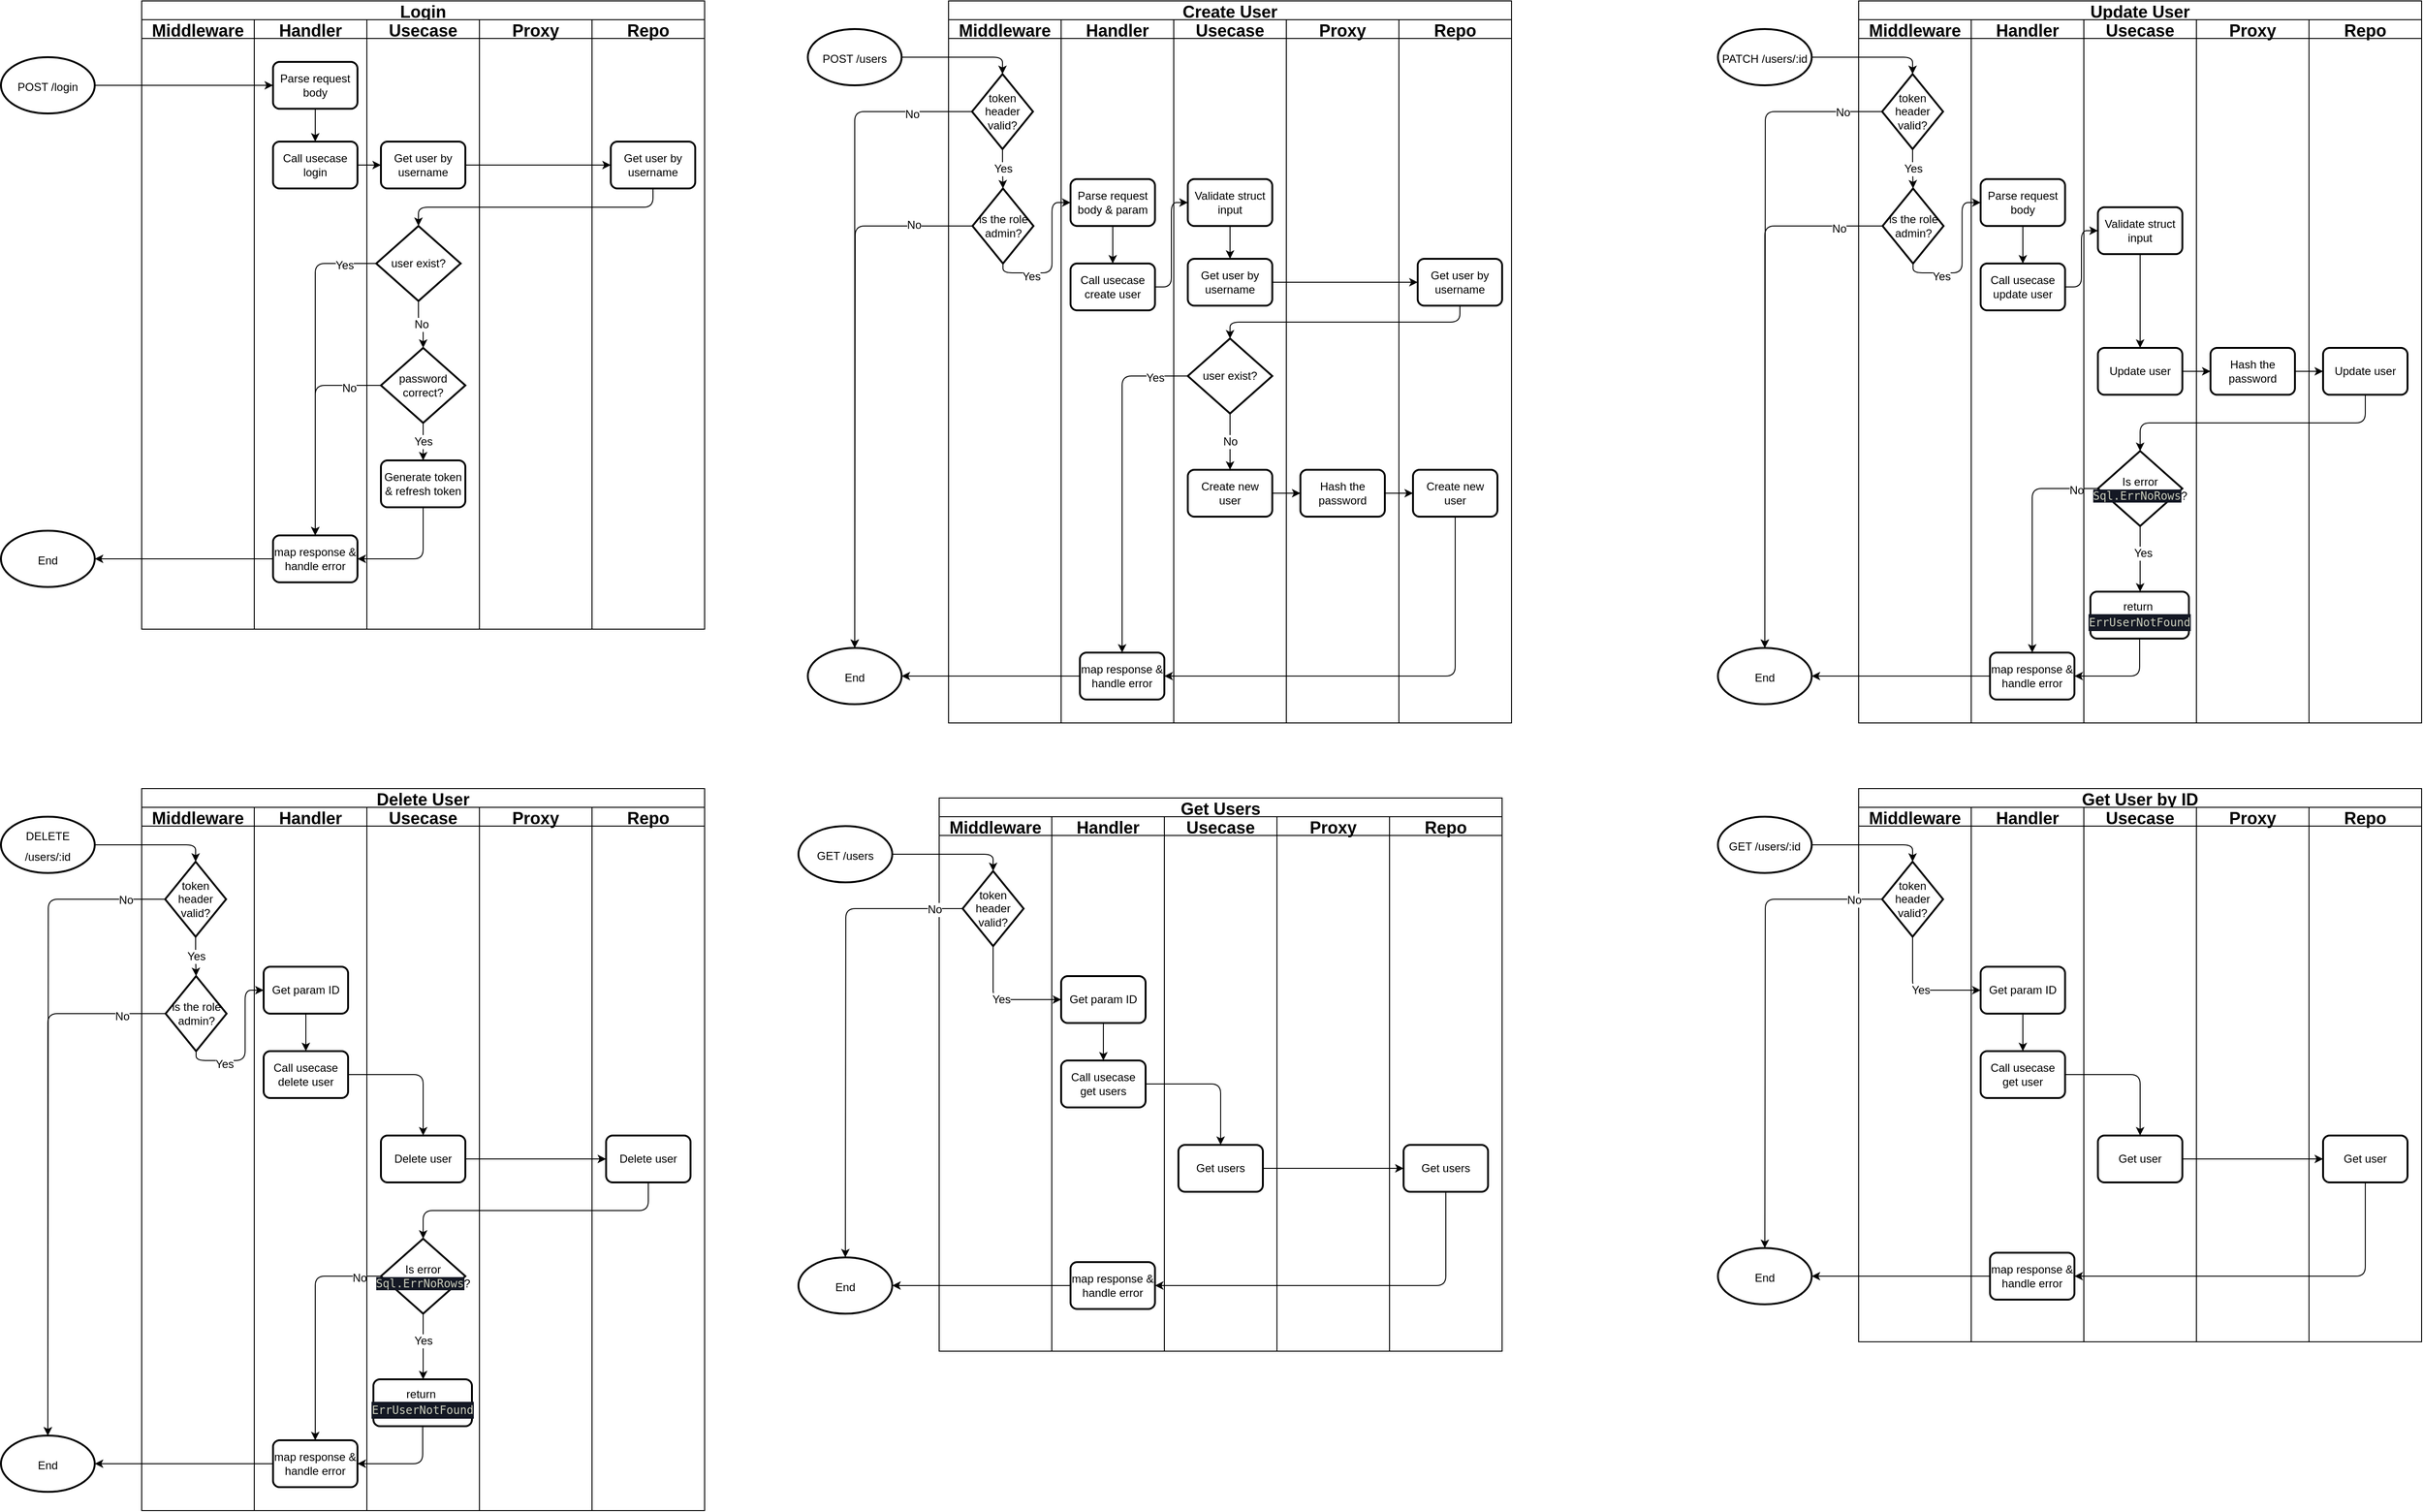 <mxfile>
    <diagram id="VzQZqp9PzR304GT8cQcO" name="Page-1">
        <mxGraphModel dx="858" dy="1133" grid="1" gridSize="10" guides="1" tooltips="1" connect="1" arrows="1" fold="1" page="1" pageScale="1" pageWidth="850" pageHeight="1100" math="0" shadow="0">
            <root>
                <mxCell id="0"/>
                <mxCell id="1" parent="0"/>
                <mxCell id="49" value="Login" style="swimlane;childLayout=stackLayout;resizeParent=1;resizeParentMax=0;startSize=20;fontSize=18;strokeColor=default;" parent="1" vertex="1">
                    <mxGeometry x="260" y="160" width="600" height="670" as="geometry"/>
                </mxCell>
                <mxCell id="50" value="Middleware" style="swimlane;startSize=20;fontSize=18;strokeColor=default;" parent="49" vertex="1">
                    <mxGeometry y="20" width="120" height="650" as="geometry"/>
                </mxCell>
                <mxCell id="51" value="Handler" style="swimlane;startSize=20;fontSize=18;strokeColor=default;" parent="49" vertex="1">
                    <mxGeometry x="120" y="20" width="120" height="650" as="geometry"/>
                </mxCell>
                <mxCell id="77" style="edgeStyle=orthogonalEdgeStyle;html=1;exitX=0.5;exitY=1;exitDx=0;exitDy=0;entryX=0.5;entryY=0;entryDx=0;entryDy=0;fontSize=12;" parent="51" source="58" target="59" edge="1">
                    <mxGeometry relative="1" as="geometry"/>
                </mxCell>
                <mxCell id="58" value="Parse request body" style="rounded=1;whiteSpace=wrap;html=1;absoluteArcSize=1;arcSize=14;strokeWidth=2;fontSize=12;" parent="51" vertex="1">
                    <mxGeometry x="20" y="45" width="90" height="50" as="geometry"/>
                </mxCell>
                <mxCell id="59" value="Call usecase login" style="rounded=1;whiteSpace=wrap;html=1;absoluteArcSize=1;arcSize=14;strokeWidth=2;fontSize=12;" parent="51" vertex="1">
                    <mxGeometry x="20" y="130" width="90" height="50" as="geometry"/>
                </mxCell>
                <mxCell id="68" value="map response &amp;amp; handle error" style="rounded=1;whiteSpace=wrap;html=1;absoluteArcSize=1;arcSize=14;strokeWidth=2;fontSize=12;" parent="51" vertex="1">
                    <mxGeometry x="20" y="550" width="90" height="50" as="geometry"/>
                </mxCell>
                <mxCell id="52" value="Usecase" style="swimlane;startSize=20;fontSize=18;strokeColor=default;" parent="49" vertex="1">
                    <mxGeometry x="240" y="20" width="120" height="650" as="geometry">
                        <mxRectangle x="240" y="20" width="40" height="460" as="alternateBounds"/>
                    </mxGeometry>
                </mxCell>
                <mxCell id="60" value="Get user by username" style="rounded=1;whiteSpace=wrap;html=1;absoluteArcSize=1;arcSize=14;strokeWidth=2;fontSize=12;" parent="52" vertex="1">
                    <mxGeometry x="15" y="130" width="90" height="50" as="geometry"/>
                </mxCell>
                <mxCell id="71" value="No" style="edgeStyle=orthogonalEdgeStyle;html=1;exitX=0.5;exitY=1;exitDx=0;exitDy=0;exitPerimeter=0;entryX=0.5;entryY=0;entryDx=0;entryDy=0;entryPerimeter=0;fontSize=12;" parent="52" source="62" target="65" edge="1">
                    <mxGeometry relative="1" as="geometry"/>
                </mxCell>
                <mxCell id="62" value="user exist?" style="strokeWidth=2;html=1;shape=mxgraph.flowchart.decision;whiteSpace=wrap;fontSize=12;" parent="52" vertex="1">
                    <mxGeometry x="10" y="220" width="90" height="80" as="geometry"/>
                </mxCell>
                <mxCell id="72" value="Yes" style="edgeStyle=orthogonalEdgeStyle;html=1;exitX=0.5;exitY=1;exitDx=0;exitDy=0;exitPerimeter=0;entryX=0.5;entryY=0;entryDx=0;entryDy=0;fontSize=12;" parent="52" source="65" target="66" edge="1">
                    <mxGeometry relative="1" as="geometry"/>
                </mxCell>
                <mxCell id="65" value="password correct?" style="strokeWidth=2;html=1;shape=mxgraph.flowchart.decision;whiteSpace=wrap;fontSize=12;" parent="52" vertex="1">
                    <mxGeometry x="15" y="350" width="90" height="80" as="geometry"/>
                </mxCell>
                <mxCell id="66" value="Generate token &amp;amp; refresh token" style="rounded=1;whiteSpace=wrap;html=1;absoluteArcSize=1;arcSize=14;strokeWidth=2;fontSize=12;" parent="52" vertex="1">
                    <mxGeometry x="15" y="470" width="90" height="50" as="geometry"/>
                </mxCell>
                <mxCell id="55" value="Proxy" style="swimlane;startSize=20;fontSize=18;strokeColor=default;" parent="49" vertex="1">
                    <mxGeometry x="360" y="20" width="120" height="650" as="geometry">
                        <mxRectangle x="280" y="20" width="40" height="460" as="alternateBounds"/>
                    </mxGeometry>
                </mxCell>
                <mxCell id="56" value="Repo" style="swimlane;startSize=20;fontSize=18;strokeColor=default;" parent="49" vertex="1">
                    <mxGeometry x="480" y="20" width="120" height="650" as="geometry">
                        <mxRectangle x="280" y="20" width="40" height="460" as="alternateBounds"/>
                    </mxGeometry>
                </mxCell>
                <mxCell id="61" value="Get user by username" style="rounded=1;whiteSpace=wrap;html=1;absoluteArcSize=1;arcSize=14;strokeWidth=2;fontSize=12;" parent="56" vertex="1">
                    <mxGeometry x="20" y="130" width="90" height="50" as="geometry"/>
                </mxCell>
                <mxCell id="69" style="edgeStyle=orthogonalEdgeStyle;html=1;exitX=0;exitY=0.5;exitDx=0;exitDy=0;exitPerimeter=0;entryX=0.5;entryY=0;entryDx=0;entryDy=0;fontSize=12;" parent="49" source="62" target="68" edge="1">
                    <mxGeometry relative="1" as="geometry"/>
                </mxCell>
                <mxCell id="70" value="Yes" style="edgeLabel;html=1;align=center;verticalAlign=middle;resizable=0;points=[];fontSize=12;" parent="69" vertex="1" connectable="0">
                    <mxGeometry x="-0.808" y="2" relative="1" as="geometry">
                        <mxPoint as="offset"/>
                    </mxGeometry>
                </mxCell>
                <mxCell id="73" style="edgeStyle=orthogonalEdgeStyle;html=1;exitX=0.5;exitY=1;exitDx=0;exitDy=0;entryX=1;entryY=0.5;entryDx=0;entryDy=0;fontSize=12;" parent="49" source="66" target="68" edge="1">
                    <mxGeometry relative="1" as="geometry"/>
                </mxCell>
                <mxCell id="74" style="edgeStyle=orthogonalEdgeStyle;html=1;exitX=0;exitY=0.5;exitDx=0;exitDy=0;exitPerimeter=0;entryX=0.5;entryY=0;entryDx=0;entryDy=0;fontSize=12;" parent="49" source="65" target="68" edge="1">
                    <mxGeometry relative="1" as="geometry"/>
                </mxCell>
                <mxCell id="75" value="No" style="edgeLabel;html=1;align=center;verticalAlign=middle;resizable=0;points=[];fontSize=12;" parent="74" vertex="1" connectable="0">
                    <mxGeometry x="-0.704" y="3" relative="1" as="geometry">
                        <mxPoint as="offset"/>
                    </mxGeometry>
                </mxCell>
                <mxCell id="78" style="edgeStyle=orthogonalEdgeStyle;html=1;exitX=1;exitY=0.5;exitDx=0;exitDy=0;entryX=0;entryY=0.5;entryDx=0;entryDy=0;fontSize=12;" parent="49" source="59" target="60" edge="1">
                    <mxGeometry relative="1" as="geometry"/>
                </mxCell>
                <mxCell id="79" style="edgeStyle=orthogonalEdgeStyle;html=1;exitX=1;exitY=0.5;exitDx=0;exitDy=0;entryX=0;entryY=0.5;entryDx=0;entryDy=0;fontSize=12;" parent="49" source="60" target="61" edge="1">
                    <mxGeometry relative="1" as="geometry"/>
                </mxCell>
                <mxCell id="80" style="edgeStyle=orthogonalEdgeStyle;html=1;exitX=0.5;exitY=1;exitDx=0;exitDy=0;entryX=0.5;entryY=0;entryDx=0;entryDy=0;entryPerimeter=0;fontSize=12;" parent="49" source="61" target="62" edge="1">
                    <mxGeometry relative="1" as="geometry"/>
                </mxCell>
                <mxCell id="76" style="edgeStyle=orthogonalEdgeStyle;html=1;exitX=1;exitY=0.5;exitDx=0;exitDy=0;exitPerimeter=0;entryX=0;entryY=0.5;entryDx=0;entryDy=0;fontSize=12;" parent="1" source="57" target="58" edge="1">
                    <mxGeometry relative="1" as="geometry"/>
                </mxCell>
                <mxCell id="57" value="&lt;font style=&quot;font-size: 12px&quot;&gt;POST /login&lt;/font&gt;" style="strokeWidth=2;html=1;shape=mxgraph.flowchart.start_1;whiteSpace=wrap;fontSize=18;" parent="1" vertex="1">
                    <mxGeometry x="110" y="220" width="100" height="60" as="geometry"/>
                </mxCell>
                <mxCell id="67" value="&lt;font style=&quot;font-size: 12px&quot;&gt;End&lt;/font&gt;" style="strokeWidth=2;html=1;shape=mxgraph.flowchart.start_1;whiteSpace=wrap;fontSize=18;" parent="1" vertex="1">
                    <mxGeometry x="110" y="725" width="100" height="60" as="geometry"/>
                </mxCell>
                <mxCell id="81" style="edgeStyle=orthogonalEdgeStyle;html=1;exitX=0;exitY=0.5;exitDx=0;exitDy=0;entryX=1;entryY=0.5;entryDx=0;entryDy=0;entryPerimeter=0;fontSize=12;" parent="1" source="68" target="67" edge="1">
                    <mxGeometry relative="1" as="geometry"/>
                </mxCell>
                <mxCell id="89" value="Create User" style="swimlane;childLayout=stackLayout;resizeParent=1;resizeParentMax=0;startSize=20;fontSize=18;strokeColor=default;" parent="1" vertex="1">
                    <mxGeometry x="1120" y="160" width="600" height="770" as="geometry"/>
                </mxCell>
                <mxCell id="90" value="Middleware" style="swimlane;startSize=20;fontSize=18;strokeColor=default;" parent="89" vertex="1">
                    <mxGeometry y="20" width="120" height="750" as="geometry"/>
                </mxCell>
                <mxCell id="131" value="Yes" style="edgeStyle=orthogonalEdgeStyle;html=1;exitX=0.5;exitY=1;exitDx=0;exitDy=0;exitPerimeter=0;entryX=0.5;entryY=0;entryDx=0;entryDy=0;entryPerimeter=0;fontSize=12;" parent="90" source="120" target="121" edge="1">
                    <mxGeometry relative="1" as="geometry"/>
                </mxCell>
                <mxCell id="120" value="token header valid?" style="strokeWidth=2;html=1;shape=mxgraph.flowchart.decision;whiteSpace=wrap;fontSize=12;" parent="90" vertex="1">
                    <mxGeometry x="25" y="58" width="65" height="80" as="geometry"/>
                </mxCell>
                <mxCell id="121" value="is the role admin?" style="strokeWidth=2;html=1;shape=mxgraph.flowchart.decision;whiteSpace=wrap;fontSize=12;" parent="90" vertex="1">
                    <mxGeometry x="25.5" y="180" width="65" height="80" as="geometry"/>
                </mxCell>
                <mxCell id="91" value="Handler" style="swimlane;startSize=20;fontSize=18;strokeColor=default;" parent="89" vertex="1">
                    <mxGeometry x="120" y="20" width="120" height="750" as="geometry"/>
                </mxCell>
                <mxCell id="92" style="edgeStyle=orthogonalEdgeStyle;html=1;exitX=0.5;exitY=1;exitDx=0;exitDy=0;entryX=0.5;entryY=0;entryDx=0;entryDy=0;fontSize=12;" parent="91" source="93" target="94" edge="1">
                    <mxGeometry relative="1" as="geometry"/>
                </mxCell>
                <mxCell id="93" value="Parse request body &amp;amp; param" style="rounded=1;whiteSpace=wrap;html=1;absoluteArcSize=1;arcSize=14;strokeWidth=2;fontSize=12;" parent="91" vertex="1">
                    <mxGeometry x="10" y="170" width="90" height="50" as="geometry"/>
                </mxCell>
                <mxCell id="94" value="Call usecase create user" style="rounded=1;whiteSpace=wrap;html=1;absoluteArcSize=1;arcSize=14;strokeWidth=2;fontSize=12;" parent="91" vertex="1">
                    <mxGeometry x="10" y="260" width="90" height="50" as="geometry"/>
                </mxCell>
                <mxCell id="95" value="map response &amp;amp; handle error" style="rounded=1;whiteSpace=wrap;html=1;absoluteArcSize=1;arcSize=14;strokeWidth=2;fontSize=12;" parent="91" vertex="1">
                    <mxGeometry x="20" y="675" width="90" height="50" as="geometry"/>
                </mxCell>
                <mxCell id="112" style="edgeStyle=orthogonalEdgeStyle;html=1;exitX=1;exitY=0.5;exitDx=0;exitDy=0;entryX=0;entryY=0.5;entryDx=0;entryDy=0;fontSize=12;" parent="89" source="97" target="105" edge="1">
                    <mxGeometry relative="1" as="geometry"/>
                </mxCell>
                <mxCell id="113" style="edgeStyle=orthogonalEdgeStyle;html=1;exitX=0.5;exitY=1;exitDx=0;exitDy=0;entryX=0.5;entryY=0;entryDx=0;entryDy=0;entryPerimeter=0;fontSize=12;" parent="89" source="105" target="99" edge="1">
                    <mxGeometry relative="1" as="geometry"/>
                </mxCell>
                <mxCell id="106" style="edgeStyle=orthogonalEdgeStyle;html=1;exitX=0;exitY=0.5;exitDx=0;exitDy=0;exitPerimeter=0;entryX=0.5;entryY=0;entryDx=0;entryDy=0;fontSize=12;" parent="89" source="99" target="95" edge="1">
                    <mxGeometry relative="1" as="geometry"/>
                </mxCell>
                <mxCell id="107" value="Yes" style="edgeLabel;html=1;align=center;verticalAlign=middle;resizable=0;points=[];fontSize=12;" parent="106" vertex="1" connectable="0">
                    <mxGeometry x="-0.808" y="2" relative="1" as="geometry">
                        <mxPoint as="offset"/>
                    </mxGeometry>
                </mxCell>
                <mxCell id="96" value="Usecase" style="swimlane;startSize=20;fontSize=18;strokeColor=default;" parent="89" vertex="1">
                    <mxGeometry x="240" y="20" width="120" height="750" as="geometry">
                        <mxRectangle x="240" y="20" width="40" height="460" as="alternateBounds"/>
                    </mxGeometry>
                </mxCell>
                <mxCell id="97" value="Get user by username" style="rounded=1;whiteSpace=wrap;html=1;absoluteArcSize=1;arcSize=14;strokeWidth=2;fontSize=12;" parent="96" vertex="1">
                    <mxGeometry x="15" y="255" width="90" height="50" as="geometry"/>
                </mxCell>
                <mxCell id="98" value="No" style="edgeStyle=orthogonalEdgeStyle;html=1;exitX=0.5;exitY=1;exitDx=0;exitDy=0;exitPerimeter=0;entryX=0.5;entryY=0;entryDx=0;entryDy=0;fontSize=12;" parent="96" source="99" target="102" edge="1">
                    <mxGeometry relative="1" as="geometry">
                        <mxPoint x="60" y="475" as="targetPoint"/>
                    </mxGeometry>
                </mxCell>
                <mxCell id="99" value="user exist?" style="strokeWidth=2;html=1;shape=mxgraph.flowchart.decision;whiteSpace=wrap;fontSize=12;" parent="96" vertex="1">
                    <mxGeometry x="15" y="340" width="90" height="80" as="geometry"/>
                </mxCell>
                <mxCell id="102" value="Create new user" style="rounded=1;whiteSpace=wrap;html=1;absoluteArcSize=1;arcSize=14;strokeWidth=2;fontSize=12;" parent="96" vertex="1">
                    <mxGeometry x="15" y="480" width="90" height="50" as="geometry"/>
                </mxCell>
                <mxCell id="124" style="edgeStyle=orthogonalEdgeStyle;html=1;exitX=0.5;exitY=1;exitDx=0;exitDy=0;entryX=0.5;entryY=0;entryDx=0;entryDy=0;fontSize=12;" parent="96" source="122" target="97" edge="1">
                    <mxGeometry relative="1" as="geometry"/>
                </mxCell>
                <mxCell id="122" value="Validate struct input" style="rounded=1;whiteSpace=wrap;html=1;absoluteArcSize=1;arcSize=14;strokeWidth=2;fontSize=12;" parent="96" vertex="1">
                    <mxGeometry x="15" y="170" width="90" height="50" as="geometry"/>
                </mxCell>
                <mxCell id="103" value="Proxy" style="swimlane;startSize=20;fontSize=18;strokeColor=default;" parent="89" vertex="1">
                    <mxGeometry x="360" y="20" width="120" height="750" as="geometry">
                        <mxRectangle x="280" y="20" width="40" height="460" as="alternateBounds"/>
                    </mxGeometry>
                </mxCell>
                <mxCell id="126" value="Hash the password" style="rounded=1;whiteSpace=wrap;html=1;absoluteArcSize=1;arcSize=14;strokeWidth=2;fontSize=12;" parent="103" vertex="1">
                    <mxGeometry x="15" y="480" width="90" height="50" as="geometry"/>
                </mxCell>
                <mxCell id="104" value="Repo" style="swimlane;startSize=20;fontSize=18;strokeColor=default;" parent="89" vertex="1">
                    <mxGeometry x="480" y="20" width="120" height="750" as="geometry">
                        <mxRectangle x="280" y="20" width="40" height="460" as="alternateBounds"/>
                    </mxGeometry>
                </mxCell>
                <mxCell id="105" value="Get user by username" style="rounded=1;whiteSpace=wrap;html=1;absoluteArcSize=1;arcSize=14;strokeWidth=2;fontSize=12;" parent="104" vertex="1">
                    <mxGeometry x="20" y="255" width="90" height="50" as="geometry"/>
                </mxCell>
                <mxCell id="125" value="Create new user" style="rounded=1;whiteSpace=wrap;html=1;absoluteArcSize=1;arcSize=14;strokeWidth=2;fontSize=12;" parent="104" vertex="1">
                    <mxGeometry x="15" y="480" width="90" height="50" as="geometry"/>
                </mxCell>
                <mxCell id="123" style="edgeStyle=orthogonalEdgeStyle;html=1;exitX=1;exitY=0.5;exitDx=0;exitDy=0;entryX=0;entryY=0.5;entryDx=0;entryDy=0;fontSize=12;" parent="89" source="94" target="122" edge="1">
                    <mxGeometry relative="1" as="geometry"/>
                </mxCell>
                <mxCell id="127" style="edgeStyle=orthogonalEdgeStyle;html=1;exitX=0.5;exitY=1;exitDx=0;exitDy=0;entryX=1;entryY=0.5;entryDx=0;entryDy=0;fontSize=12;" parent="89" source="125" target="95" edge="1">
                    <mxGeometry relative="1" as="geometry"/>
                </mxCell>
                <mxCell id="128" style="edgeStyle=orthogonalEdgeStyle;html=1;exitX=1;exitY=0.5;exitDx=0;exitDy=0;entryX=0;entryY=0.5;entryDx=0;entryDy=0;fontSize=12;" parent="89" source="102" target="126" edge="1">
                    <mxGeometry relative="1" as="geometry"/>
                </mxCell>
                <mxCell id="129" style="edgeStyle=orthogonalEdgeStyle;html=1;exitX=1;exitY=0.5;exitDx=0;exitDy=0;fontSize=12;" parent="89" source="126" target="125" edge="1">
                    <mxGeometry relative="1" as="geometry"/>
                </mxCell>
                <mxCell id="132" style="edgeStyle=orthogonalEdgeStyle;html=1;exitX=0.5;exitY=1;exitDx=0;exitDy=0;exitPerimeter=0;entryX=0;entryY=0.5;entryDx=0;entryDy=0;fontSize=12;" parent="89" source="121" target="93" edge="1">
                    <mxGeometry relative="1" as="geometry"/>
                </mxCell>
                <mxCell id="133" value="Yes" style="edgeLabel;html=1;align=center;verticalAlign=middle;resizable=0;points=[];fontSize=12;" parent="132" vertex="1" connectable="0">
                    <mxGeometry x="-0.495" y="-4" relative="1" as="geometry">
                        <mxPoint as="offset"/>
                    </mxGeometry>
                </mxCell>
                <mxCell id="130" style="edgeStyle=orthogonalEdgeStyle;html=1;exitX=1;exitY=0.5;exitDx=0;exitDy=0;exitPerimeter=0;entryX=0.5;entryY=0;entryDx=0;entryDy=0;entryPerimeter=0;fontSize=12;" parent="1" source="115" target="120" edge="1">
                    <mxGeometry relative="1" as="geometry"/>
                </mxCell>
                <mxCell id="115" value="&lt;font style=&quot;font-size: 12px&quot;&gt;POST /users&lt;/font&gt;" style="strokeWidth=2;html=1;shape=mxgraph.flowchart.start_1;whiteSpace=wrap;fontSize=18;" parent="1" vertex="1">
                    <mxGeometry x="970" y="190" width="100" height="60" as="geometry"/>
                </mxCell>
                <mxCell id="116" value="&lt;font style=&quot;font-size: 12px&quot;&gt;End&lt;/font&gt;" style="strokeWidth=2;html=1;shape=mxgraph.flowchart.start_1;whiteSpace=wrap;fontSize=18;" parent="1" vertex="1">
                    <mxGeometry x="970" y="850" width="100" height="60" as="geometry"/>
                </mxCell>
                <mxCell id="117" style="edgeStyle=orthogonalEdgeStyle;html=1;exitX=0;exitY=0.5;exitDx=0;exitDy=0;entryX=1;entryY=0.5;entryDx=0;entryDy=0;entryPerimeter=0;fontSize=12;" parent="1" source="95" target="116" edge="1">
                    <mxGeometry relative="1" as="geometry"/>
                </mxCell>
                <mxCell id="134" value="Update User" style="swimlane;childLayout=stackLayout;resizeParent=1;resizeParentMax=0;startSize=20;fontSize=18;strokeColor=default;" parent="1" vertex="1">
                    <mxGeometry x="2090" y="160" width="600" height="770" as="geometry"/>
                </mxCell>
                <mxCell id="135" value="Middleware" style="swimlane;startSize=20;fontSize=18;strokeColor=default;" parent="134" vertex="1">
                    <mxGeometry y="20" width="120" height="750" as="geometry"/>
                </mxCell>
                <mxCell id="136" value="Yes" style="edgeStyle=orthogonalEdgeStyle;html=1;exitX=0.5;exitY=1;exitDx=0;exitDy=0;exitPerimeter=0;entryX=0.5;entryY=0;entryDx=0;entryDy=0;entryPerimeter=0;fontSize=12;" parent="135" source="137" target="138" edge="1">
                    <mxGeometry relative="1" as="geometry"/>
                </mxCell>
                <mxCell id="137" value="token header valid?" style="strokeWidth=2;html=1;shape=mxgraph.flowchart.decision;whiteSpace=wrap;fontSize=12;" parent="135" vertex="1">
                    <mxGeometry x="25" y="58" width="65" height="80" as="geometry"/>
                </mxCell>
                <mxCell id="138" value="is the role admin?" style="strokeWidth=2;html=1;shape=mxgraph.flowchart.decision;whiteSpace=wrap;fontSize=12;" parent="135" vertex="1">
                    <mxGeometry x="25.5" y="180" width="65" height="80" as="geometry"/>
                </mxCell>
                <mxCell id="139" value="Handler" style="swimlane;startSize=20;fontSize=18;strokeColor=default;" parent="134" vertex="1">
                    <mxGeometry x="120" y="20" width="120" height="750" as="geometry"/>
                </mxCell>
                <mxCell id="140" style="edgeStyle=orthogonalEdgeStyle;html=1;exitX=0.5;exitY=1;exitDx=0;exitDy=0;entryX=0.5;entryY=0;entryDx=0;entryDy=0;fontSize=12;" parent="139" source="141" target="142" edge="1">
                    <mxGeometry relative="1" as="geometry"/>
                </mxCell>
                <mxCell id="141" value="Parse request body" style="rounded=1;whiteSpace=wrap;html=1;absoluteArcSize=1;arcSize=14;strokeWidth=2;fontSize=12;" parent="139" vertex="1">
                    <mxGeometry x="10" y="170" width="90" height="50" as="geometry"/>
                </mxCell>
                <mxCell id="142" value="Call usecase update user" style="rounded=1;whiteSpace=wrap;html=1;absoluteArcSize=1;arcSize=14;strokeWidth=2;fontSize=12;" parent="139" vertex="1">
                    <mxGeometry x="10" y="260" width="90" height="50" as="geometry"/>
                </mxCell>
                <mxCell id="143" value="map response &amp;amp; handle error" style="rounded=1;whiteSpace=wrap;html=1;absoluteArcSize=1;arcSize=14;strokeWidth=2;fontSize=12;" parent="139" vertex="1">
                    <mxGeometry x="20" y="675" width="90" height="50" as="geometry"/>
                </mxCell>
                <mxCell id="146" style="edgeStyle=orthogonalEdgeStyle;html=1;exitX=0;exitY=0.5;exitDx=0;exitDy=0;exitPerimeter=0;entryX=0.5;entryY=0;entryDx=0;entryDy=0;fontSize=12;" parent="134" source="176" target="143" edge="1">
                    <mxGeometry relative="1" as="geometry">
                        <mxPoint x="255" y="400" as="sourcePoint"/>
                    </mxGeometry>
                </mxCell>
                <mxCell id="147" value="No" style="edgeLabel;html=1;align=center;verticalAlign=middle;resizable=0;points=[];fontSize=12;" parent="146" vertex="1" connectable="0">
                    <mxGeometry x="-0.808" y="2" relative="1" as="geometry">
                        <mxPoint as="offset"/>
                    </mxGeometry>
                </mxCell>
                <mxCell id="148" value="Usecase" style="swimlane;startSize=20;fontSize=18;strokeColor=default;" parent="134" vertex="1">
                    <mxGeometry x="240" y="20" width="120" height="750" as="geometry">
                        <mxRectangle x="240" y="20" width="40" height="460" as="alternateBounds"/>
                    </mxGeometry>
                </mxCell>
                <mxCell id="152" value="Update user" style="rounded=1;whiteSpace=wrap;html=1;absoluteArcSize=1;arcSize=14;strokeWidth=2;fontSize=12;" parent="148" vertex="1">
                    <mxGeometry x="15" y="350" width="90" height="50" as="geometry"/>
                </mxCell>
                <mxCell id="153" style="edgeStyle=orthogonalEdgeStyle;html=1;exitX=0.5;exitY=1;exitDx=0;exitDy=0;fontSize=12;" parent="148" source="154" target="152" edge="1">
                    <mxGeometry relative="1" as="geometry">
                        <mxPoint x="60" y="255" as="targetPoint"/>
                    </mxGeometry>
                </mxCell>
                <mxCell id="154" value="Validate struct input" style="rounded=1;whiteSpace=wrap;html=1;absoluteArcSize=1;arcSize=14;strokeWidth=2;fontSize=12;" parent="148" vertex="1">
                    <mxGeometry x="15" y="200" width="90" height="50" as="geometry"/>
                </mxCell>
                <mxCell id="176" value="Is error &lt;span style=&quot;background-color: rgb(20 , 24 , 36) ; color: rgb(203 , 206 , 188) ; font-family: &amp;#34;fira code&amp;#34; , &amp;#34;monospace&amp;#34; , monospace , &amp;#34;droid sans fallback&amp;#34; , &amp;#34;menlo&amp;#34; , &amp;#34;monaco&amp;#34; , &amp;#34;courier new&amp;#34; , monospace&quot;&gt;Sql.ErrNoRows&lt;/span&gt;&lt;span&gt;?&lt;/span&gt;" style="strokeWidth=2;html=1;shape=mxgraph.flowchart.decision;whiteSpace=wrap;fontSize=12;" parent="148" vertex="1">
                    <mxGeometry x="15" y="460" width="90" height="80" as="geometry"/>
                </mxCell>
                <mxCell id="180" value="return&amp;nbsp;&lt;br&gt;&lt;div style=&quot;color: rgb(203 , 206 , 188) ; background-color: rgb(20 , 24 , 36) ; font-family: &amp;#34;fira code&amp;#34; , &amp;#34;monospace&amp;#34; , monospace , &amp;#34;droid sans fallback&amp;#34; , &amp;#34;menlo&amp;#34; , &amp;#34;monaco&amp;#34; , &amp;#34;courier new&amp;#34; , monospace ; line-height: 18px&quot;&gt;ErrUserNotFound&lt;/div&gt;" style="rounded=1;whiteSpace=wrap;html=1;absoluteArcSize=1;arcSize=14;strokeWidth=2;fontSize=12;" parent="148" vertex="1">
                    <mxGeometry x="7" y="610" width="105" height="50" as="geometry"/>
                </mxCell>
                <mxCell id="155" value="Proxy" style="swimlane;startSize=20;fontSize=18;strokeColor=default;" parent="134" vertex="1">
                    <mxGeometry x="360" y="20" width="120" height="750" as="geometry">
                        <mxRectangle x="280" y="20" width="40" height="460" as="alternateBounds"/>
                    </mxGeometry>
                </mxCell>
                <mxCell id="156" value="Hash the password" style="rounded=1;whiteSpace=wrap;html=1;absoluteArcSize=1;arcSize=14;strokeWidth=2;fontSize=12;" parent="155" vertex="1">
                    <mxGeometry x="15" y="350" width="90" height="50" as="geometry"/>
                </mxCell>
                <mxCell id="157" value="Repo" style="swimlane;startSize=20;fontSize=18;strokeColor=default;" parent="134" vertex="1">
                    <mxGeometry x="480" y="20" width="120" height="750" as="geometry">
                        <mxRectangle x="280" y="20" width="40" height="460" as="alternateBounds"/>
                    </mxGeometry>
                </mxCell>
                <mxCell id="159" value="Update user" style="rounded=1;whiteSpace=wrap;html=1;absoluteArcSize=1;arcSize=14;strokeWidth=2;fontSize=12;" parent="157" vertex="1">
                    <mxGeometry x="15" y="350" width="90" height="50" as="geometry"/>
                </mxCell>
                <mxCell id="162" style="edgeStyle=orthogonalEdgeStyle;html=1;exitX=1;exitY=0.5;exitDx=0;exitDy=0;entryX=0;entryY=0.5;entryDx=0;entryDy=0;fontSize=12;" parent="134" source="142" target="154" edge="1">
                    <mxGeometry relative="1" as="geometry"/>
                </mxCell>
                <mxCell id="164" style="edgeStyle=orthogonalEdgeStyle;html=1;exitX=1;exitY=0.5;exitDx=0;exitDy=0;entryX=0;entryY=0.5;entryDx=0;entryDy=0;fontSize=12;" parent="134" source="152" target="156" edge="1">
                    <mxGeometry relative="1" as="geometry"/>
                </mxCell>
                <mxCell id="165" style="edgeStyle=orthogonalEdgeStyle;html=1;exitX=1;exitY=0.5;exitDx=0;exitDy=0;fontSize=12;" parent="134" source="156" target="159" edge="1">
                    <mxGeometry relative="1" as="geometry"/>
                </mxCell>
                <mxCell id="166" style="edgeStyle=orthogonalEdgeStyle;html=1;exitX=0.5;exitY=1;exitDx=0;exitDy=0;exitPerimeter=0;entryX=0;entryY=0.5;entryDx=0;entryDy=0;fontSize=12;" parent="134" source="138" target="141" edge="1">
                    <mxGeometry relative="1" as="geometry"/>
                </mxCell>
                <mxCell id="167" value="Yes" style="edgeLabel;html=1;align=center;verticalAlign=middle;resizable=0;points=[];fontSize=12;" parent="166" vertex="1" connectable="0">
                    <mxGeometry x="-0.495" y="-4" relative="1" as="geometry">
                        <mxPoint as="offset"/>
                    </mxGeometry>
                </mxCell>
                <mxCell id="181" style="edgeStyle=orthogonalEdgeStyle;html=1;exitX=0.5;exitY=1;exitDx=0;exitDy=0;entryX=1;entryY=0.5;entryDx=0;entryDy=0;fontSize=12;" parent="134" source="180" target="143" edge="1">
                    <mxGeometry relative="1" as="geometry"/>
                </mxCell>
                <mxCell id="182" style="edgeStyle=orthogonalEdgeStyle;html=1;exitX=0.5;exitY=1;exitDx=0;exitDy=0;entryX=0.5;entryY=0;entryDx=0;entryDy=0;entryPerimeter=0;fontSize=12;" parent="134" source="159" target="176" edge="1">
                    <mxGeometry relative="1" as="geometry"/>
                </mxCell>
                <mxCell id="168" style="edgeStyle=orthogonalEdgeStyle;html=1;exitX=1;exitY=0.5;exitDx=0;exitDy=0;exitPerimeter=0;entryX=0.5;entryY=0;entryDx=0;entryDy=0;entryPerimeter=0;fontSize=12;" parent="1" source="169" target="137" edge="1">
                    <mxGeometry relative="1" as="geometry"/>
                </mxCell>
                <mxCell id="169" value="&lt;font style=&quot;font-size: 12px&quot;&gt;PATCH /users/:id&lt;/font&gt;" style="strokeWidth=2;html=1;shape=mxgraph.flowchart.start_1;whiteSpace=wrap;fontSize=18;" parent="1" vertex="1">
                    <mxGeometry x="1940" y="190" width="100" height="60" as="geometry"/>
                </mxCell>
                <mxCell id="170" value="&lt;font style=&quot;font-size: 12px&quot;&gt;End&lt;/font&gt;" style="strokeWidth=2;html=1;shape=mxgraph.flowchart.start_1;whiteSpace=wrap;fontSize=18;" parent="1" vertex="1">
                    <mxGeometry x="1940" y="850" width="100" height="60" as="geometry"/>
                </mxCell>
                <mxCell id="171" style="edgeStyle=orthogonalEdgeStyle;html=1;exitX=0;exitY=0.5;exitDx=0;exitDy=0;entryX=1;entryY=0.5;entryDx=0;entryDy=0;entryPerimeter=0;fontSize=12;" parent="1" source="143" target="170" edge="1">
                    <mxGeometry relative="1" as="geometry"/>
                </mxCell>
                <mxCell id="172" style="edgeStyle=orthogonalEdgeStyle;html=1;exitX=0;exitY=0.5;exitDx=0;exitDy=0;exitPerimeter=0;entryX=0.5;entryY=0;entryDx=0;entryDy=0;entryPerimeter=0;fontSize=12;" parent="1" source="138" target="170" edge="1">
                    <mxGeometry relative="1" as="geometry"/>
                </mxCell>
                <mxCell id="175" value="No" style="edgeLabel;html=1;align=center;verticalAlign=middle;resizable=0;points=[];fontSize=12;" parent="172" vertex="1" connectable="0">
                    <mxGeometry x="-0.838" y="3" relative="1" as="geometry">
                        <mxPoint as="offset"/>
                    </mxGeometry>
                </mxCell>
                <mxCell id="173" style="edgeStyle=orthogonalEdgeStyle;html=1;exitX=0;exitY=0.5;exitDx=0;exitDy=0;exitPerimeter=0;fontSize=12;" parent="1" source="137" edge="1">
                    <mxGeometry relative="1" as="geometry">
                        <mxPoint x="1990" y="850" as="targetPoint"/>
                    </mxGeometry>
                </mxCell>
                <mxCell id="174" value="No" style="edgeLabel;html=1;align=center;verticalAlign=middle;resizable=0;points=[];fontSize=12;" parent="173" vertex="1" connectable="0">
                    <mxGeometry x="-0.876" y="1" relative="1" as="geometry">
                        <mxPoint x="1" as="offset"/>
                    </mxGeometry>
                </mxCell>
                <mxCell id="179" style="edgeStyle=orthogonalEdgeStyle;html=1;exitX=0.5;exitY=1;exitDx=0;exitDy=0;exitPerimeter=0;fontSize=12;" parent="1" source="176" edge="1">
                    <mxGeometry relative="1" as="geometry">
                        <mxPoint x="2390" y="790" as="targetPoint"/>
                    </mxGeometry>
                </mxCell>
                <mxCell id="224" value="Yes" style="edgeLabel;html=1;align=center;verticalAlign=middle;resizable=0;points=[];fontSize=12;" parent="179" vertex="1" connectable="0">
                    <mxGeometry x="-0.193" y="3" relative="1" as="geometry">
                        <mxPoint as="offset"/>
                    </mxGeometry>
                </mxCell>
                <mxCell id="183" value="Delete User" style="swimlane;childLayout=stackLayout;resizeParent=1;resizeParentMax=0;startSize=20;fontSize=18;strokeColor=default;" parent="1" vertex="1">
                    <mxGeometry x="260" y="1000" width="600" height="770" as="geometry"/>
                </mxCell>
                <mxCell id="184" value="Middleware" style="swimlane;startSize=20;fontSize=18;strokeColor=default;" parent="183" vertex="1">
                    <mxGeometry y="20" width="120" height="750" as="geometry"/>
                </mxCell>
                <mxCell id="185" value="Yes" style="edgeStyle=orthogonalEdgeStyle;html=1;exitX=0.5;exitY=1;exitDx=0;exitDy=0;exitPerimeter=0;entryX=0.5;entryY=0;entryDx=0;entryDy=0;entryPerimeter=0;fontSize=12;" parent="184" source="186" target="187" edge="1">
                    <mxGeometry relative="1" as="geometry"/>
                </mxCell>
                <mxCell id="186" value="token header valid?" style="strokeWidth=2;html=1;shape=mxgraph.flowchart.decision;whiteSpace=wrap;fontSize=12;" parent="184" vertex="1">
                    <mxGeometry x="25" y="58" width="65" height="80" as="geometry"/>
                </mxCell>
                <mxCell id="187" value="is the role admin?" style="strokeWidth=2;html=1;shape=mxgraph.flowchart.decision;whiteSpace=wrap;fontSize=12;" parent="184" vertex="1">
                    <mxGeometry x="25.5" y="180" width="65" height="80" as="geometry"/>
                </mxCell>
                <mxCell id="188" value="Handler" style="swimlane;startSize=20;fontSize=18;strokeColor=default;" parent="183" vertex="1">
                    <mxGeometry x="120" y="20" width="120" height="750" as="geometry"/>
                </mxCell>
                <mxCell id="189" style="edgeStyle=orthogonalEdgeStyle;html=1;exitX=0.5;exitY=1;exitDx=0;exitDy=0;entryX=0.5;entryY=0;entryDx=0;entryDy=0;fontSize=12;" parent="188" source="190" target="191" edge="1">
                    <mxGeometry relative="1" as="geometry"/>
                </mxCell>
                <mxCell id="190" value="Get param ID" style="rounded=1;whiteSpace=wrap;html=1;absoluteArcSize=1;arcSize=14;strokeWidth=2;fontSize=12;" parent="188" vertex="1">
                    <mxGeometry x="10" y="170" width="90" height="50" as="geometry"/>
                </mxCell>
                <mxCell id="191" value="Call usecase delete user" style="rounded=1;whiteSpace=wrap;html=1;absoluteArcSize=1;arcSize=14;strokeWidth=2;fontSize=12;" parent="188" vertex="1">
                    <mxGeometry x="10" y="260" width="90" height="50" as="geometry"/>
                </mxCell>
                <mxCell id="192" value="map response &amp;amp; handle error" style="rounded=1;whiteSpace=wrap;html=1;absoluteArcSize=1;arcSize=14;strokeWidth=2;fontSize=12;" parent="188" vertex="1">
                    <mxGeometry x="20" y="675" width="90" height="50" as="geometry"/>
                </mxCell>
                <mxCell id="193" style="edgeStyle=orthogonalEdgeStyle;html=1;exitX=0;exitY=0.5;exitDx=0;exitDy=0;exitPerimeter=0;entryX=0.5;entryY=0;entryDx=0;entryDy=0;fontSize=12;" parent="183" source="199" target="192" edge="1">
                    <mxGeometry relative="1" as="geometry">
                        <mxPoint x="255" y="400" as="sourcePoint"/>
                    </mxGeometry>
                </mxCell>
                <mxCell id="194" value="No" style="edgeLabel;html=1;align=center;verticalAlign=middle;resizable=0;points=[];fontSize=12;" parent="193" vertex="1" connectable="0">
                    <mxGeometry x="-0.808" y="2" relative="1" as="geometry">
                        <mxPoint as="offset"/>
                    </mxGeometry>
                </mxCell>
                <mxCell id="195" value="Usecase" style="swimlane;startSize=20;fontSize=18;strokeColor=default;" parent="183" vertex="1">
                    <mxGeometry x="240" y="20" width="120" height="750" as="geometry">
                        <mxRectangle x="240" y="20" width="40" height="460" as="alternateBounds"/>
                    </mxGeometry>
                </mxCell>
                <mxCell id="196" value="Delete user" style="rounded=1;whiteSpace=wrap;html=1;absoluteArcSize=1;arcSize=14;strokeWidth=2;fontSize=12;" parent="195" vertex="1">
                    <mxGeometry x="15" y="350" width="90" height="50" as="geometry"/>
                </mxCell>
                <mxCell id="199" value="Is error &lt;span style=&quot;background-color: rgb(20 , 24 , 36) ; color: rgb(203 , 206 , 188) ; font-family: &amp;#34;fira code&amp;#34; , &amp;#34;monospace&amp;#34; , monospace , &amp;#34;droid sans fallback&amp;#34; , &amp;#34;menlo&amp;#34; , &amp;#34;monaco&amp;#34; , &amp;#34;courier new&amp;#34; , monospace&quot;&gt;Sql.ErrNoRows&lt;/span&gt;&lt;span&gt;?&lt;/span&gt;" style="strokeWidth=2;html=1;shape=mxgraph.flowchart.decision;whiteSpace=wrap;fontSize=12;" parent="195" vertex="1">
                    <mxGeometry x="15" y="460" width="90" height="80" as="geometry"/>
                </mxCell>
                <mxCell id="200" value="return&amp;nbsp;&lt;br&gt;&lt;div style=&quot;color: rgb(203 , 206 , 188) ; background-color: rgb(20 , 24 , 36) ; font-family: &amp;#34;fira code&amp;#34; , &amp;#34;monospace&amp;#34; , monospace , &amp;#34;droid sans fallback&amp;#34; , &amp;#34;menlo&amp;#34; , &amp;#34;monaco&amp;#34; , &amp;#34;courier new&amp;#34; , monospace ; line-height: 18px&quot;&gt;ErrUserNotFound&lt;/div&gt;" style="rounded=1;whiteSpace=wrap;html=1;absoluteArcSize=1;arcSize=14;strokeWidth=2;fontSize=12;" parent="195" vertex="1">
                    <mxGeometry x="7" y="610" width="105" height="50" as="geometry"/>
                </mxCell>
                <mxCell id="201" value="Proxy" style="swimlane;startSize=20;fontSize=18;strokeColor=default;" parent="183" vertex="1">
                    <mxGeometry x="360" y="20" width="120" height="750" as="geometry">
                        <mxRectangle x="280" y="20" width="40" height="460" as="alternateBounds"/>
                    </mxGeometry>
                </mxCell>
                <mxCell id="203" value="Repo" style="swimlane;startSize=20;fontSize=18;strokeColor=default;" parent="183" vertex="1">
                    <mxGeometry x="480" y="20" width="120" height="750" as="geometry">
                        <mxRectangle x="280" y="20" width="40" height="460" as="alternateBounds"/>
                    </mxGeometry>
                </mxCell>
                <mxCell id="204" value="Delete user" style="rounded=1;whiteSpace=wrap;html=1;absoluteArcSize=1;arcSize=14;strokeWidth=2;fontSize=12;" parent="203" vertex="1">
                    <mxGeometry x="15" y="350" width="90" height="50" as="geometry"/>
                </mxCell>
                <mxCell id="207" style="edgeStyle=orthogonalEdgeStyle;html=1;exitX=1;exitY=0.5;exitDx=0;exitDy=0;fontSize=12;" parent="183" source="196" target="204" edge="1">
                    <mxGeometry relative="1" as="geometry">
                        <mxPoint x="465" y="395" as="sourcePoint"/>
                    </mxGeometry>
                </mxCell>
                <mxCell id="208" style="edgeStyle=orthogonalEdgeStyle;html=1;exitX=0.5;exitY=1;exitDx=0;exitDy=0;exitPerimeter=0;entryX=0;entryY=0.5;entryDx=0;entryDy=0;fontSize=12;" parent="183" source="187" target="190" edge="1">
                    <mxGeometry relative="1" as="geometry"/>
                </mxCell>
                <mxCell id="209" value="Yes" style="edgeLabel;html=1;align=center;verticalAlign=middle;resizable=0;points=[];fontSize=12;" parent="208" vertex="1" connectable="0">
                    <mxGeometry x="-0.495" y="-4" relative="1" as="geometry">
                        <mxPoint as="offset"/>
                    </mxGeometry>
                </mxCell>
                <mxCell id="210" style="edgeStyle=orthogonalEdgeStyle;html=1;exitX=0.5;exitY=1;exitDx=0;exitDy=0;entryX=1;entryY=0.5;entryDx=0;entryDy=0;fontSize=12;" parent="183" source="200" target="192" edge="1">
                    <mxGeometry relative="1" as="geometry"/>
                </mxCell>
                <mxCell id="211" style="edgeStyle=orthogonalEdgeStyle;html=1;exitX=0.5;exitY=1;exitDx=0;exitDy=0;entryX=0.5;entryY=0;entryDx=0;entryDy=0;entryPerimeter=0;fontSize=12;" parent="183" source="204" target="199" edge="1">
                    <mxGeometry relative="1" as="geometry"/>
                </mxCell>
                <mxCell id="197" style="edgeStyle=orthogonalEdgeStyle;html=1;exitX=1;exitY=0.5;exitDx=0;exitDy=0;fontSize=12;" parent="183" source="191" target="196" edge="1">
                    <mxGeometry relative="1" as="geometry">
                        <mxPoint x="300" y="275" as="targetPoint"/>
                        <mxPoint x="300" y="270" as="sourcePoint"/>
                    </mxGeometry>
                </mxCell>
                <mxCell id="212" style="edgeStyle=orthogonalEdgeStyle;html=1;exitX=1;exitY=0.5;exitDx=0;exitDy=0;exitPerimeter=0;entryX=0.5;entryY=0;entryDx=0;entryDy=0;entryPerimeter=0;fontSize=12;" parent="1" source="213" target="186" edge="1">
                    <mxGeometry relative="1" as="geometry"/>
                </mxCell>
                <mxCell id="213" value="&lt;font style=&quot;font-size: 12px&quot;&gt;DELETE /users/:id&lt;/font&gt;" style="strokeWidth=2;html=1;shape=mxgraph.flowchart.start_1;whiteSpace=wrap;fontSize=18;" parent="1" vertex="1">
                    <mxGeometry x="110" y="1030" width="100" height="60" as="geometry"/>
                </mxCell>
                <mxCell id="214" value="&lt;font style=&quot;font-size: 12px&quot;&gt;End&lt;/font&gt;" style="strokeWidth=2;html=1;shape=mxgraph.flowchart.start_1;whiteSpace=wrap;fontSize=18;" parent="1" vertex="1">
                    <mxGeometry x="110" y="1690" width="100" height="60" as="geometry"/>
                </mxCell>
                <mxCell id="215" style="edgeStyle=orthogonalEdgeStyle;html=1;exitX=0;exitY=0.5;exitDx=0;exitDy=0;entryX=1;entryY=0.5;entryDx=0;entryDy=0;entryPerimeter=0;fontSize=12;" parent="1" source="192" target="214" edge="1">
                    <mxGeometry relative="1" as="geometry"/>
                </mxCell>
                <mxCell id="216" style="edgeStyle=orthogonalEdgeStyle;html=1;exitX=0;exitY=0.5;exitDx=0;exitDy=0;exitPerimeter=0;entryX=0.5;entryY=0;entryDx=0;entryDy=0;entryPerimeter=0;fontSize=12;" parent="1" source="187" target="214" edge="1">
                    <mxGeometry relative="1" as="geometry"/>
                </mxCell>
                <mxCell id="217" value="No" style="edgeLabel;html=1;align=center;verticalAlign=middle;resizable=0;points=[];fontSize=12;" parent="216" vertex="1" connectable="0">
                    <mxGeometry x="-0.838" y="3" relative="1" as="geometry">
                        <mxPoint as="offset"/>
                    </mxGeometry>
                </mxCell>
                <mxCell id="218" style="edgeStyle=orthogonalEdgeStyle;html=1;exitX=0;exitY=0.5;exitDx=0;exitDy=0;exitPerimeter=0;fontSize=12;" parent="1" source="186" edge="1">
                    <mxGeometry relative="1" as="geometry">
                        <mxPoint x="160" y="1690" as="targetPoint"/>
                    </mxGeometry>
                </mxCell>
                <mxCell id="219" value="No" style="edgeLabel;html=1;align=center;verticalAlign=middle;resizable=0;points=[];fontSize=12;" parent="218" vertex="1" connectable="0">
                    <mxGeometry x="-0.876" y="1" relative="1" as="geometry">
                        <mxPoint x="1" as="offset"/>
                    </mxGeometry>
                </mxCell>
                <mxCell id="220" style="edgeStyle=orthogonalEdgeStyle;html=1;exitX=0.5;exitY=1;exitDx=0;exitDy=0;exitPerimeter=0;fontSize=12;" parent="1" source="199" edge="1">
                    <mxGeometry relative="1" as="geometry">
                        <mxPoint x="560" y="1630" as="targetPoint"/>
                    </mxGeometry>
                </mxCell>
                <mxCell id="223" value="Yes" style="edgeLabel;html=1;align=center;verticalAlign=middle;resizable=0;points=[];fontSize=12;" parent="220" vertex="1" connectable="0">
                    <mxGeometry x="-0.193" relative="1" as="geometry">
                        <mxPoint as="offset"/>
                    </mxGeometry>
                </mxCell>
                <mxCell id="225" style="edgeStyle=orthogonalEdgeStyle;html=1;exitX=0;exitY=0.5;exitDx=0;exitDy=0;exitPerimeter=0;entryX=0.5;entryY=0;entryDx=0;entryDy=0;entryPerimeter=0;fontSize=12;" parent="1" source="120" target="116" edge="1">
                    <mxGeometry relative="1" as="geometry"/>
                </mxCell>
                <mxCell id="228" value="No" style="edgeLabel;html=1;align=center;verticalAlign=middle;resizable=0;points=[];fontSize=12;" parent="225" vertex="1" connectable="0">
                    <mxGeometry x="-0.816" y="3" relative="1" as="geometry">
                        <mxPoint as="offset"/>
                    </mxGeometry>
                </mxCell>
                <mxCell id="226" style="edgeStyle=orthogonalEdgeStyle;html=1;exitX=0;exitY=0.5;exitDx=0;exitDy=0;exitPerimeter=0;fontSize=12;" parent="1" source="121" edge="1">
                    <mxGeometry relative="1" as="geometry">
                        <mxPoint x="1020" y="850" as="targetPoint"/>
                    </mxGeometry>
                </mxCell>
                <mxCell id="227" value="No" style="edgeLabel;html=1;align=center;verticalAlign=middle;resizable=0;points=[];fontSize=12;" parent="226" vertex="1" connectable="0">
                    <mxGeometry x="-0.783" y="-1" relative="1" as="geometry">
                        <mxPoint as="offset"/>
                    </mxGeometry>
                </mxCell>
                <mxCell id="229" value="Get Users" style="swimlane;childLayout=stackLayout;resizeParent=1;resizeParentMax=0;startSize=20;fontSize=18;strokeColor=default;" parent="1" vertex="1">
                    <mxGeometry x="1110" y="1010" width="600" height="590" as="geometry"/>
                </mxCell>
                <mxCell id="230" value="Middleware" style="swimlane;startSize=20;fontSize=18;strokeColor=default;" parent="229" vertex="1">
                    <mxGeometry y="20" width="120" height="570" as="geometry"/>
                </mxCell>
                <mxCell id="232" value="token header valid?" style="strokeWidth=2;html=1;shape=mxgraph.flowchart.decision;whiteSpace=wrap;fontSize=12;" parent="230" vertex="1">
                    <mxGeometry x="25" y="58" width="65" height="80" as="geometry"/>
                </mxCell>
                <mxCell id="234" value="Handler" style="swimlane;startSize=20;fontSize=18;strokeColor=default;" parent="229" vertex="1">
                    <mxGeometry x="120" y="20" width="120" height="570" as="geometry"/>
                </mxCell>
                <mxCell id="235" style="edgeStyle=orthogonalEdgeStyle;html=1;exitX=0.5;exitY=1;exitDx=0;exitDy=0;entryX=0.5;entryY=0;entryDx=0;entryDy=0;fontSize=12;" parent="234" source="236" target="237" edge="1">
                    <mxGeometry relative="1" as="geometry"/>
                </mxCell>
                <mxCell id="236" value="Get param ID" style="rounded=1;whiteSpace=wrap;html=1;absoluteArcSize=1;arcSize=14;strokeWidth=2;fontSize=12;" parent="234" vertex="1">
                    <mxGeometry x="10" y="170" width="90" height="50" as="geometry"/>
                </mxCell>
                <mxCell id="237" value="Call usecase get users" style="rounded=1;whiteSpace=wrap;html=1;absoluteArcSize=1;arcSize=14;strokeWidth=2;fontSize=12;" parent="234" vertex="1">
                    <mxGeometry x="10" y="260" width="90" height="50" as="geometry"/>
                </mxCell>
                <mxCell id="238" value="map response &amp;amp; handle error" style="rounded=1;whiteSpace=wrap;html=1;absoluteArcSize=1;arcSize=14;strokeWidth=2;fontSize=12;" parent="234" vertex="1">
                    <mxGeometry x="20" y="475" width="90" height="50" as="geometry"/>
                </mxCell>
                <mxCell id="241" value="Usecase" style="swimlane;startSize=20;fontSize=18;strokeColor=default;" parent="229" vertex="1">
                    <mxGeometry x="240" y="20" width="120" height="570" as="geometry">
                        <mxRectangle x="240" y="20" width="40" height="460" as="alternateBounds"/>
                    </mxGeometry>
                </mxCell>
                <mxCell id="242" value="Get users" style="rounded=1;whiteSpace=wrap;html=1;absoluteArcSize=1;arcSize=14;strokeWidth=2;fontSize=12;" parent="241" vertex="1">
                    <mxGeometry x="15" y="350" width="90" height="50" as="geometry"/>
                </mxCell>
                <mxCell id="245" value="Proxy" style="swimlane;startSize=20;fontSize=18;strokeColor=default;" parent="229" vertex="1">
                    <mxGeometry x="360" y="20" width="120" height="570" as="geometry">
                        <mxRectangle x="280" y="20" width="40" height="460" as="alternateBounds"/>
                    </mxGeometry>
                </mxCell>
                <mxCell id="246" value="Repo" style="swimlane;startSize=20;fontSize=18;strokeColor=default;" parent="229" vertex="1">
                    <mxGeometry x="480" y="20" width="120" height="570" as="geometry">
                        <mxRectangle x="280" y="20" width="40" height="460" as="alternateBounds"/>
                    </mxGeometry>
                </mxCell>
                <mxCell id="247" value="Get users" style="rounded=1;whiteSpace=wrap;html=1;absoluteArcSize=1;arcSize=14;strokeWidth=2;fontSize=12;" parent="246" vertex="1">
                    <mxGeometry x="15" y="350" width="90" height="50" as="geometry"/>
                </mxCell>
                <mxCell id="248" style="edgeStyle=orthogonalEdgeStyle;html=1;exitX=1;exitY=0.5;exitDx=0;exitDy=0;fontSize=12;" parent="229" source="242" target="247" edge="1">
                    <mxGeometry relative="1" as="geometry">
                        <mxPoint x="465" y="395" as="sourcePoint"/>
                    </mxGeometry>
                </mxCell>
                <mxCell id="252" style="edgeStyle=orthogonalEdgeStyle;html=1;exitX=0.5;exitY=1;exitDx=0;exitDy=0;entryX=1;entryY=0.5;entryDx=0;entryDy=0;fontSize=12;" parent="229" source="247" target="238" edge="1">
                    <mxGeometry relative="1" as="geometry">
                        <mxPoint x="300" y="480" as="targetPoint"/>
                    </mxGeometry>
                </mxCell>
                <mxCell id="253" style="edgeStyle=orthogonalEdgeStyle;html=1;exitX=1;exitY=0.5;exitDx=0;exitDy=0;fontSize=12;" parent="229" source="237" target="242" edge="1">
                    <mxGeometry relative="1" as="geometry">
                        <mxPoint x="300" y="275" as="targetPoint"/>
                        <mxPoint x="300" y="270" as="sourcePoint"/>
                    </mxGeometry>
                </mxCell>
                <mxCell id="231" value="Yes" style="edgeStyle=orthogonalEdgeStyle;html=1;exitX=0.5;exitY=1;exitDx=0;exitDy=0;exitPerimeter=0;entryX=0;entryY=0.5;entryDx=0;entryDy=0;fontSize=12;" parent="229" source="232" target="236" edge="1">
                    <mxGeometry relative="1" as="geometry">
                        <mxPoint x="58" y="200" as="targetPoint"/>
                    </mxGeometry>
                </mxCell>
                <mxCell id="254" style="edgeStyle=orthogonalEdgeStyle;html=1;exitX=1;exitY=0.5;exitDx=0;exitDy=0;exitPerimeter=0;entryX=0.5;entryY=0;entryDx=0;entryDy=0;entryPerimeter=0;fontSize=12;" parent="1" source="255" target="232" edge="1">
                    <mxGeometry relative="1" as="geometry"/>
                </mxCell>
                <mxCell id="255" value="&lt;font style=&quot;font-size: 12px&quot;&gt;GET /users&lt;/font&gt;" style="strokeWidth=2;html=1;shape=mxgraph.flowchart.start_1;whiteSpace=wrap;fontSize=18;" parent="1" vertex="1">
                    <mxGeometry x="960" y="1040" width="100" height="60" as="geometry"/>
                </mxCell>
                <mxCell id="256" value="&lt;font style=&quot;font-size: 12px&quot;&gt;End&lt;/font&gt;" style="strokeWidth=2;html=1;shape=mxgraph.flowchart.start_1;whiteSpace=wrap;fontSize=18;" parent="1" vertex="1">
                    <mxGeometry x="960" y="1500" width="100" height="60" as="geometry"/>
                </mxCell>
                <mxCell id="257" style="edgeStyle=orthogonalEdgeStyle;html=1;exitX=0;exitY=0.5;exitDx=0;exitDy=0;entryX=1;entryY=0.5;entryDx=0;entryDy=0;entryPerimeter=0;fontSize=12;" parent="1" source="238" target="256" edge="1">
                    <mxGeometry relative="1" as="geometry"/>
                </mxCell>
                <mxCell id="260" style="edgeStyle=orthogonalEdgeStyle;html=1;exitX=0;exitY=0.5;exitDx=0;exitDy=0;exitPerimeter=0;fontSize=12;" parent="1" source="232" edge="1">
                    <mxGeometry relative="1" as="geometry">
                        <mxPoint x="1010" y="1500" as="targetPoint"/>
                    </mxGeometry>
                </mxCell>
                <mxCell id="261" value="No" style="edgeLabel;html=1;align=center;verticalAlign=middle;resizable=0;points=[];fontSize=12;" parent="260" vertex="1" connectable="0">
                    <mxGeometry x="-0.876" y="1" relative="1" as="geometry">
                        <mxPoint x="1" as="offset"/>
                    </mxGeometry>
                </mxCell>
                <mxCell id="264" value="Get User by ID" style="swimlane;childLayout=stackLayout;resizeParent=1;resizeParentMax=0;startSize=20;fontSize=18;strokeColor=default;" parent="1" vertex="1">
                    <mxGeometry x="2090" y="1000" width="600" height="590" as="geometry"/>
                </mxCell>
                <mxCell id="265" value="Middleware" style="swimlane;startSize=20;fontSize=18;strokeColor=default;" parent="264" vertex="1">
                    <mxGeometry y="20" width="120" height="570" as="geometry"/>
                </mxCell>
                <mxCell id="266" value="token header valid?" style="strokeWidth=2;html=1;shape=mxgraph.flowchart.decision;whiteSpace=wrap;fontSize=12;" parent="265" vertex="1">
                    <mxGeometry x="25" y="58" width="65" height="80" as="geometry"/>
                </mxCell>
                <mxCell id="267" value="Handler" style="swimlane;startSize=20;fontSize=18;strokeColor=default;" parent="264" vertex="1">
                    <mxGeometry x="120" y="20" width="120" height="570" as="geometry"/>
                </mxCell>
                <mxCell id="268" style="edgeStyle=orthogonalEdgeStyle;html=1;exitX=0.5;exitY=1;exitDx=0;exitDy=0;entryX=0.5;entryY=0;entryDx=0;entryDy=0;fontSize=12;" parent="267" source="269" target="270" edge="1">
                    <mxGeometry relative="1" as="geometry"/>
                </mxCell>
                <mxCell id="269" value="Get param ID" style="rounded=1;whiteSpace=wrap;html=1;absoluteArcSize=1;arcSize=14;strokeWidth=2;fontSize=12;" parent="267" vertex="1">
                    <mxGeometry x="10" y="170" width="90" height="50" as="geometry"/>
                </mxCell>
                <mxCell id="270" value="Call usecase get user" style="rounded=1;whiteSpace=wrap;html=1;absoluteArcSize=1;arcSize=14;strokeWidth=2;fontSize=12;" parent="267" vertex="1">
                    <mxGeometry x="10" y="260" width="90" height="50" as="geometry"/>
                </mxCell>
                <mxCell id="271" value="map response &amp;amp; handle error" style="rounded=1;whiteSpace=wrap;html=1;absoluteArcSize=1;arcSize=14;strokeWidth=2;fontSize=12;" parent="267" vertex="1">
                    <mxGeometry x="20" y="475" width="90" height="50" as="geometry"/>
                </mxCell>
                <mxCell id="272" value="Usecase" style="swimlane;startSize=20;fontSize=18;strokeColor=default;" parent="264" vertex="1">
                    <mxGeometry x="240" y="20" width="120" height="570" as="geometry">
                        <mxRectangle x="240" y="20" width="40" height="460" as="alternateBounds"/>
                    </mxGeometry>
                </mxCell>
                <mxCell id="273" value="Get user" style="rounded=1;whiteSpace=wrap;html=1;absoluteArcSize=1;arcSize=14;strokeWidth=2;fontSize=12;" parent="272" vertex="1">
                    <mxGeometry x="15" y="350" width="90" height="50" as="geometry"/>
                </mxCell>
                <mxCell id="274" value="Proxy" style="swimlane;startSize=20;fontSize=18;strokeColor=default;" parent="264" vertex="1">
                    <mxGeometry x="360" y="20" width="120" height="570" as="geometry">
                        <mxRectangle x="280" y="20" width="40" height="460" as="alternateBounds"/>
                    </mxGeometry>
                </mxCell>
                <mxCell id="275" value="Repo" style="swimlane;startSize=20;fontSize=18;strokeColor=default;" parent="264" vertex="1">
                    <mxGeometry x="480" y="20" width="120" height="570" as="geometry">
                        <mxRectangle x="280" y="20" width="40" height="460" as="alternateBounds"/>
                    </mxGeometry>
                </mxCell>
                <mxCell id="276" value="Get user" style="rounded=1;whiteSpace=wrap;html=1;absoluteArcSize=1;arcSize=14;strokeWidth=2;fontSize=12;" parent="275" vertex="1">
                    <mxGeometry x="15" y="350" width="90" height="50" as="geometry"/>
                </mxCell>
                <mxCell id="277" style="edgeStyle=orthogonalEdgeStyle;html=1;exitX=1;exitY=0.5;exitDx=0;exitDy=0;fontSize=12;" parent="264" source="273" target="276" edge="1">
                    <mxGeometry relative="1" as="geometry">
                        <mxPoint x="465" y="395" as="sourcePoint"/>
                    </mxGeometry>
                </mxCell>
                <mxCell id="278" style="edgeStyle=orthogonalEdgeStyle;html=1;exitX=0.5;exitY=1;exitDx=0;exitDy=0;entryX=1;entryY=0.5;entryDx=0;entryDy=0;fontSize=12;" parent="264" source="276" target="271" edge="1">
                    <mxGeometry relative="1" as="geometry">
                        <mxPoint x="300" y="480" as="targetPoint"/>
                    </mxGeometry>
                </mxCell>
                <mxCell id="279" style="edgeStyle=orthogonalEdgeStyle;html=1;exitX=1;exitY=0.5;exitDx=0;exitDy=0;fontSize=12;" parent="264" source="270" target="273" edge="1">
                    <mxGeometry relative="1" as="geometry">
                        <mxPoint x="300" y="275" as="targetPoint"/>
                        <mxPoint x="300" y="270" as="sourcePoint"/>
                    </mxGeometry>
                </mxCell>
                <mxCell id="280" value="Yes" style="edgeStyle=orthogonalEdgeStyle;html=1;exitX=0.5;exitY=1;exitDx=0;exitDy=0;exitPerimeter=0;entryX=0;entryY=0.5;entryDx=0;entryDy=0;fontSize=12;" parent="264" source="266" target="269" edge="1">
                    <mxGeometry relative="1" as="geometry">
                        <mxPoint x="58" y="200" as="targetPoint"/>
                    </mxGeometry>
                </mxCell>
                <mxCell id="281" style="edgeStyle=orthogonalEdgeStyle;html=1;exitX=1;exitY=0.5;exitDx=0;exitDy=0;exitPerimeter=0;entryX=0.5;entryY=0;entryDx=0;entryDy=0;entryPerimeter=0;fontSize=12;" parent="1" source="282" target="266" edge="1">
                    <mxGeometry relative="1" as="geometry"/>
                </mxCell>
                <mxCell id="282" value="&lt;font style=&quot;font-size: 12px&quot;&gt;GET /users/:id&lt;/font&gt;" style="strokeWidth=2;html=1;shape=mxgraph.flowchart.start_1;whiteSpace=wrap;fontSize=18;" parent="1" vertex="1">
                    <mxGeometry x="1940" y="1030" width="100" height="60" as="geometry"/>
                </mxCell>
                <mxCell id="283" value="&lt;font style=&quot;font-size: 12px&quot;&gt;End&lt;/font&gt;" style="strokeWidth=2;html=1;shape=mxgraph.flowchart.start_1;whiteSpace=wrap;fontSize=18;" parent="1" vertex="1">
                    <mxGeometry x="1940" y="1490" width="100" height="60" as="geometry"/>
                </mxCell>
                <mxCell id="284" style="edgeStyle=orthogonalEdgeStyle;html=1;exitX=0;exitY=0.5;exitDx=0;exitDy=0;entryX=1;entryY=0.5;entryDx=0;entryDy=0;entryPerimeter=0;fontSize=12;" parent="1" source="271" target="283" edge="1">
                    <mxGeometry relative="1" as="geometry"/>
                </mxCell>
                <mxCell id="285" style="edgeStyle=orthogonalEdgeStyle;html=1;exitX=0;exitY=0.5;exitDx=0;exitDy=0;exitPerimeter=0;fontSize=12;" parent="1" source="266" edge="1">
                    <mxGeometry relative="1" as="geometry">
                        <mxPoint x="1990.0" y="1490" as="targetPoint"/>
                    </mxGeometry>
                </mxCell>
                <mxCell id="286" value="No" style="edgeLabel;html=1;align=center;verticalAlign=middle;resizable=0;points=[];fontSize=12;" parent="285" vertex="1" connectable="0">
                    <mxGeometry x="-0.876" y="1" relative="1" as="geometry">
                        <mxPoint x="1" as="offset"/>
                    </mxGeometry>
                </mxCell>
            </root>
        </mxGraphModel>
    </diagram>
</mxfile>